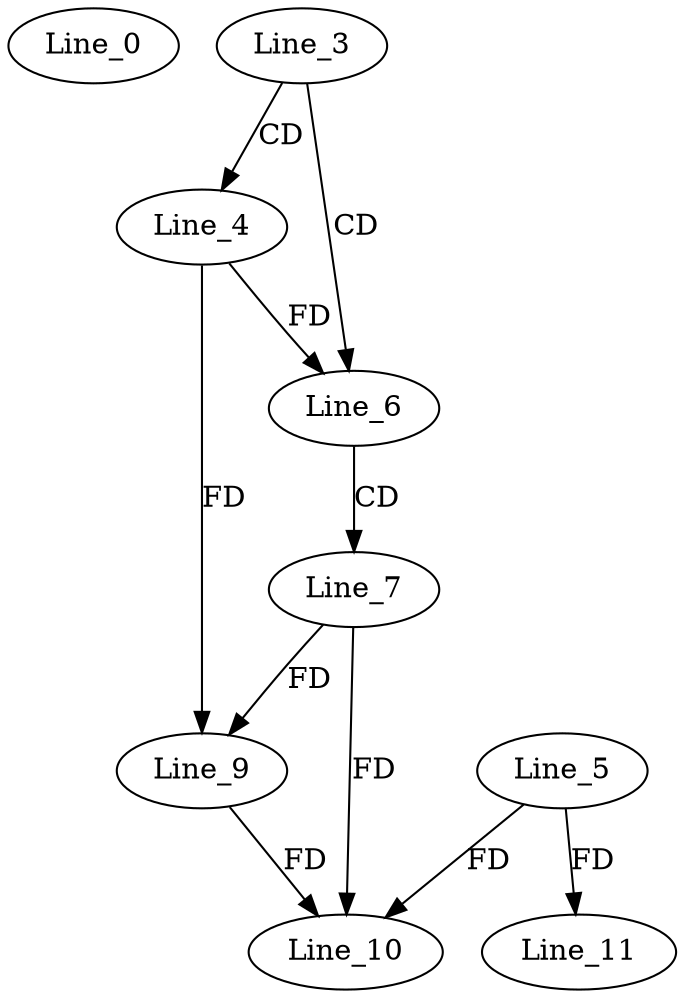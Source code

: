 digraph G {
  Line_0;
  Line_3;
  Line_4;
  Line_6;
  Line_7;
  Line_9;
  Line_9;
  Line_5;
  Line_10;
  Line_10;
  Line_11;
  Line_3 -> Line_4 [ label="CD" ];
  Line_3 -> Line_6 [ label="CD" ];
  Line_4 -> Line_6 [ label="FD" ];
  Line_6 -> Line_7 [ label="CD" ];
  Line_7 -> Line_9 [ label="FD" ];
  Line_4 -> Line_9 [ label="FD" ];
  Line_5 -> Line_10 [ label="FD" ];
  Line_7 -> Line_10 [ label="FD" ];
  Line_9 -> Line_10 [ label="FD" ];
  Line_5 -> Line_11 [ label="FD" ];
}
